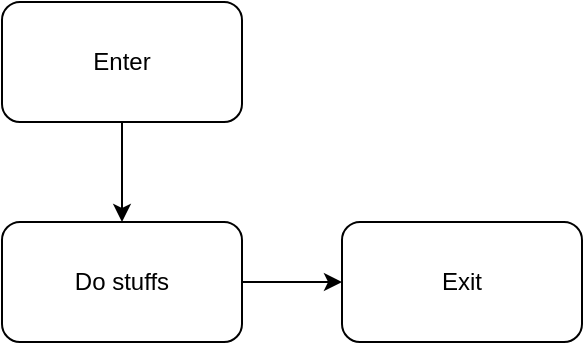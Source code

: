 <mxfile version="14.8.1" type="github">
  <diagram id="9RjueaMYoDJao3Lp_v88" name="Page-1">
    <mxGraphModel dx="868" dy="450" grid="1" gridSize="10" guides="1" tooltips="1" connect="1" arrows="1" fold="1" page="1" pageScale="1" pageWidth="850" pageHeight="1100" math="0" shadow="0">
      <root>
        <mxCell id="0" />
        <mxCell id="1" parent="0" />
        <mxCell id="F2V6dg9jfLIblhoFsXLr-2" style="edgeStyle=orthogonalEdgeStyle;rounded=0;orthogonalLoop=1;jettySize=auto;html=1;" edge="1" parent="1" source="F2V6dg9jfLIblhoFsXLr-1">
          <mxGeometry relative="1" as="geometry">
            <mxPoint x="390" y="140" as="targetPoint" />
            <Array as="points">
              <mxPoint x="390" y="110" />
              <mxPoint x="390" y="110" />
            </Array>
          </mxGeometry>
        </mxCell>
        <mxCell id="F2V6dg9jfLIblhoFsXLr-1" value="Enter" style="rounded=1;whiteSpace=wrap;html=1;" vertex="1" parent="1">
          <mxGeometry x="330" y="30" width="120" height="60" as="geometry" />
        </mxCell>
        <mxCell id="F2V6dg9jfLIblhoFsXLr-4" style="edgeStyle=orthogonalEdgeStyle;rounded=0;orthogonalLoop=1;jettySize=auto;html=1;" edge="1" parent="1" source="F2V6dg9jfLIblhoFsXLr-3">
          <mxGeometry relative="1" as="geometry">
            <mxPoint x="500" y="170" as="targetPoint" />
          </mxGeometry>
        </mxCell>
        <mxCell id="F2V6dg9jfLIblhoFsXLr-3" value="Do stuffs" style="rounded=1;whiteSpace=wrap;html=1;" vertex="1" parent="1">
          <mxGeometry x="330" y="140" width="120" height="60" as="geometry" />
        </mxCell>
        <mxCell id="F2V6dg9jfLIblhoFsXLr-6" value="Exit" style="rounded=1;whiteSpace=wrap;html=1;" vertex="1" parent="1">
          <mxGeometry x="500" y="140" width="120" height="60" as="geometry" />
        </mxCell>
      </root>
    </mxGraphModel>
  </diagram>
</mxfile>
